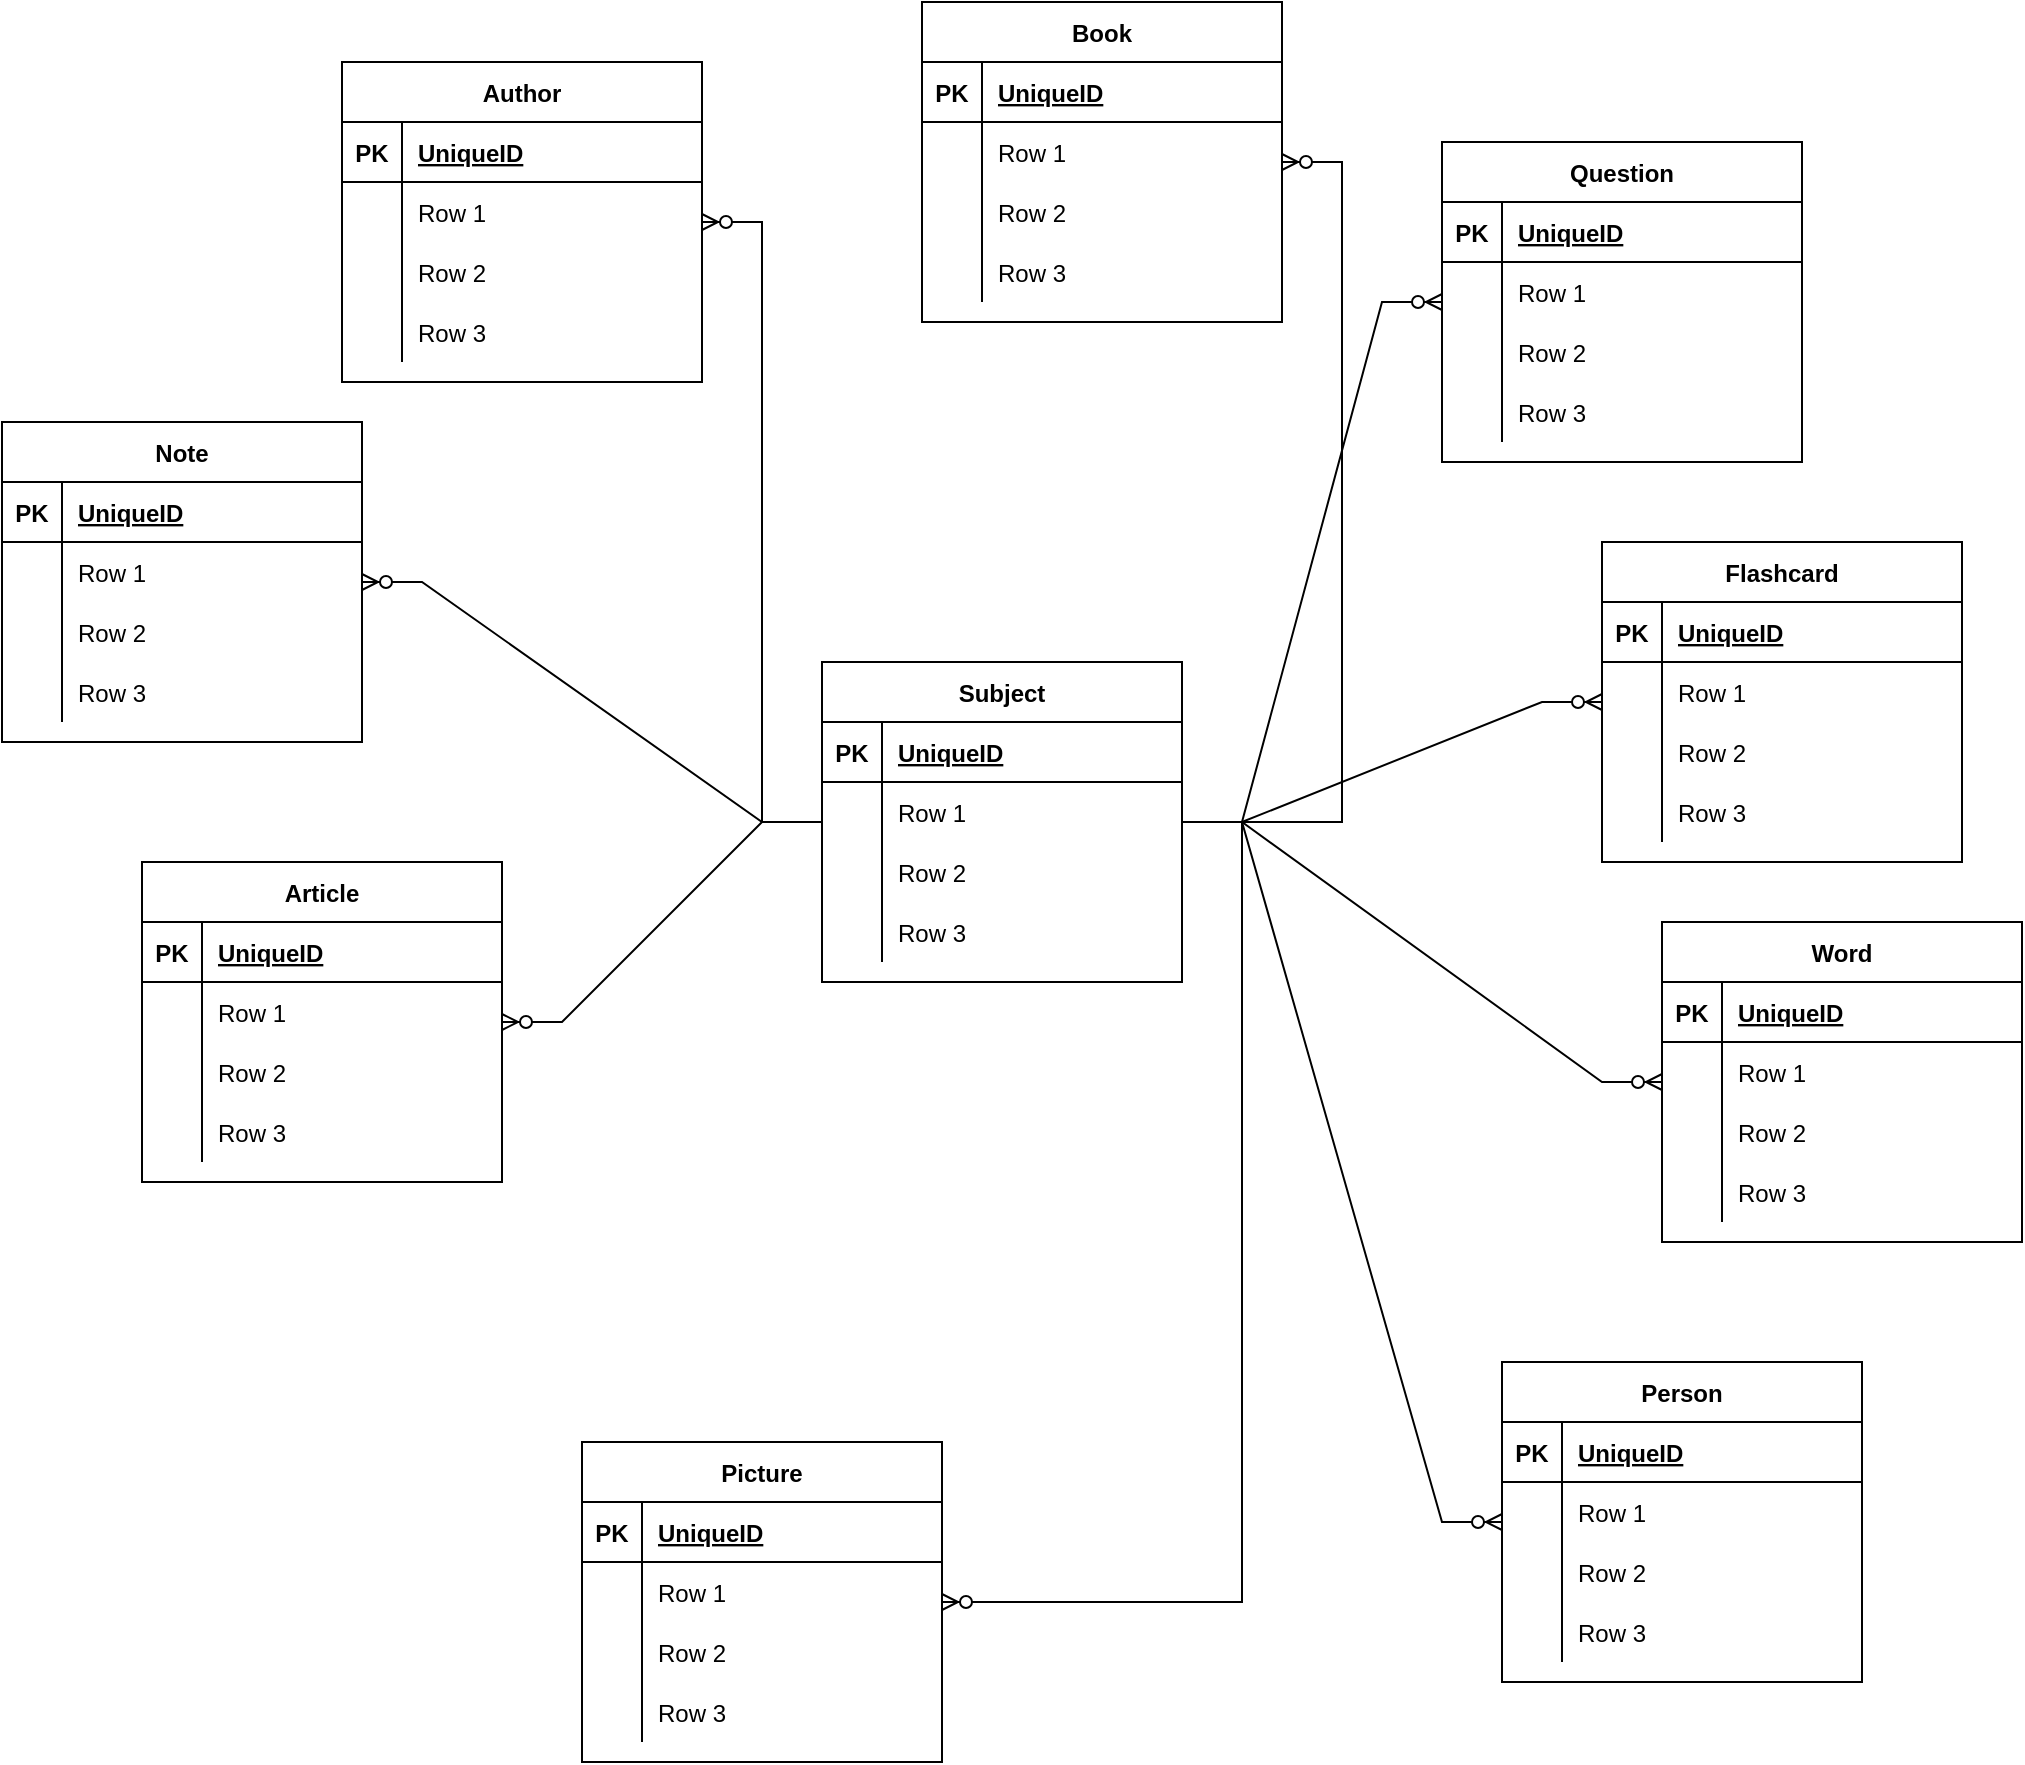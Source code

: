 <mxfile version="17.4.2" type="device"><diagram id="aHOL4laIQznnSU0ZNspX" name="Subject"><mxGraphModel dx="1636" dy="1725" grid="1" gridSize="10" guides="1" tooltips="1" connect="1" arrows="1" fold="1" page="1" pageScale="1" pageWidth="850" pageHeight="1100" math="0" shadow="0"><root><mxCell id="0"/><mxCell id="1" parent="0"/><mxCell id="qBzQJW0ozFZXixbHm45f-1" value="Subject" style="shape=table;startSize=30;container=1;collapsible=1;childLayout=tableLayout;fixedRows=1;rowLines=0;fontStyle=1;align=center;resizeLast=1;" vertex="1" parent="1"><mxGeometry x="160" y="290" width="180" height="160" as="geometry"/></mxCell><mxCell id="qBzQJW0ozFZXixbHm45f-2" value="" style="shape=tableRow;horizontal=0;startSize=0;swimlaneHead=0;swimlaneBody=0;fillColor=none;collapsible=0;dropTarget=0;points=[[0,0.5],[1,0.5]];portConstraint=eastwest;top=0;left=0;right=0;bottom=1;" vertex="1" parent="qBzQJW0ozFZXixbHm45f-1"><mxGeometry y="30" width="180" height="30" as="geometry"/></mxCell><mxCell id="qBzQJW0ozFZXixbHm45f-3" value="PK" style="shape=partialRectangle;connectable=0;fillColor=none;top=0;left=0;bottom=0;right=0;fontStyle=1;overflow=hidden;" vertex="1" parent="qBzQJW0ozFZXixbHm45f-2"><mxGeometry width="30" height="30" as="geometry"><mxRectangle width="30" height="30" as="alternateBounds"/></mxGeometry></mxCell><mxCell id="qBzQJW0ozFZXixbHm45f-4" value="UniqueID" style="shape=partialRectangle;connectable=0;fillColor=none;top=0;left=0;bottom=0;right=0;align=left;spacingLeft=6;fontStyle=5;overflow=hidden;" vertex="1" parent="qBzQJW0ozFZXixbHm45f-2"><mxGeometry x="30" width="150" height="30" as="geometry"><mxRectangle width="150" height="30" as="alternateBounds"/></mxGeometry></mxCell><mxCell id="qBzQJW0ozFZXixbHm45f-5" value="" style="shape=tableRow;horizontal=0;startSize=0;swimlaneHead=0;swimlaneBody=0;fillColor=none;collapsible=0;dropTarget=0;points=[[0,0.5],[1,0.5]];portConstraint=eastwest;top=0;left=0;right=0;bottom=0;" vertex="1" parent="qBzQJW0ozFZXixbHm45f-1"><mxGeometry y="60" width="180" height="30" as="geometry"/></mxCell><mxCell id="qBzQJW0ozFZXixbHm45f-6" value="" style="shape=partialRectangle;connectable=0;fillColor=none;top=0;left=0;bottom=0;right=0;editable=1;overflow=hidden;" vertex="1" parent="qBzQJW0ozFZXixbHm45f-5"><mxGeometry width="30" height="30" as="geometry"><mxRectangle width="30" height="30" as="alternateBounds"/></mxGeometry></mxCell><mxCell id="qBzQJW0ozFZXixbHm45f-7" value="Row 1" style="shape=partialRectangle;connectable=0;fillColor=none;top=0;left=0;bottom=0;right=0;align=left;spacingLeft=6;overflow=hidden;" vertex="1" parent="qBzQJW0ozFZXixbHm45f-5"><mxGeometry x="30" width="150" height="30" as="geometry"><mxRectangle width="150" height="30" as="alternateBounds"/></mxGeometry></mxCell><mxCell id="qBzQJW0ozFZXixbHm45f-8" value="" style="shape=tableRow;horizontal=0;startSize=0;swimlaneHead=0;swimlaneBody=0;fillColor=none;collapsible=0;dropTarget=0;points=[[0,0.5],[1,0.5]];portConstraint=eastwest;top=0;left=0;right=0;bottom=0;" vertex="1" parent="qBzQJW0ozFZXixbHm45f-1"><mxGeometry y="90" width="180" height="30" as="geometry"/></mxCell><mxCell id="qBzQJW0ozFZXixbHm45f-9" value="" style="shape=partialRectangle;connectable=0;fillColor=none;top=0;left=0;bottom=0;right=0;editable=1;overflow=hidden;" vertex="1" parent="qBzQJW0ozFZXixbHm45f-8"><mxGeometry width="30" height="30" as="geometry"><mxRectangle width="30" height="30" as="alternateBounds"/></mxGeometry></mxCell><mxCell id="qBzQJW0ozFZXixbHm45f-10" value="Row 2" style="shape=partialRectangle;connectable=0;fillColor=none;top=0;left=0;bottom=0;right=0;align=left;spacingLeft=6;overflow=hidden;" vertex="1" parent="qBzQJW0ozFZXixbHm45f-8"><mxGeometry x="30" width="150" height="30" as="geometry"><mxRectangle width="150" height="30" as="alternateBounds"/></mxGeometry></mxCell><mxCell id="qBzQJW0ozFZXixbHm45f-11" value="" style="shape=tableRow;horizontal=0;startSize=0;swimlaneHead=0;swimlaneBody=0;fillColor=none;collapsible=0;dropTarget=0;points=[[0,0.5],[1,0.5]];portConstraint=eastwest;top=0;left=0;right=0;bottom=0;" vertex="1" parent="qBzQJW0ozFZXixbHm45f-1"><mxGeometry y="120" width="180" height="30" as="geometry"/></mxCell><mxCell id="qBzQJW0ozFZXixbHm45f-12" value="" style="shape=partialRectangle;connectable=0;fillColor=none;top=0;left=0;bottom=0;right=0;editable=1;overflow=hidden;" vertex="1" parent="qBzQJW0ozFZXixbHm45f-11"><mxGeometry width="30" height="30" as="geometry"><mxRectangle width="30" height="30" as="alternateBounds"/></mxGeometry></mxCell><mxCell id="qBzQJW0ozFZXixbHm45f-13" value="Row 3" style="shape=partialRectangle;connectable=0;fillColor=none;top=0;left=0;bottom=0;right=0;align=left;spacingLeft=6;overflow=hidden;" vertex="1" parent="qBzQJW0ozFZXixbHm45f-11"><mxGeometry x="30" width="150" height="30" as="geometry"><mxRectangle width="150" height="30" as="alternateBounds"/></mxGeometry></mxCell><mxCell id="qBzQJW0ozFZXixbHm45f-14" value="Book" style="shape=table;startSize=30;container=1;collapsible=1;childLayout=tableLayout;fixedRows=1;rowLines=0;fontStyle=1;align=center;resizeLast=1;" vertex="1" parent="1"><mxGeometry x="210" y="-40" width="180" height="160" as="geometry"/></mxCell><mxCell id="qBzQJW0ozFZXixbHm45f-15" value="" style="shape=tableRow;horizontal=0;startSize=0;swimlaneHead=0;swimlaneBody=0;fillColor=none;collapsible=0;dropTarget=0;points=[[0,0.5],[1,0.5]];portConstraint=eastwest;top=0;left=0;right=0;bottom=1;" vertex="1" parent="qBzQJW0ozFZXixbHm45f-14"><mxGeometry y="30" width="180" height="30" as="geometry"/></mxCell><mxCell id="qBzQJW0ozFZXixbHm45f-16" value="PK" style="shape=partialRectangle;connectable=0;fillColor=none;top=0;left=0;bottom=0;right=0;fontStyle=1;overflow=hidden;" vertex="1" parent="qBzQJW0ozFZXixbHm45f-15"><mxGeometry width="30" height="30" as="geometry"><mxRectangle width="30" height="30" as="alternateBounds"/></mxGeometry></mxCell><mxCell id="qBzQJW0ozFZXixbHm45f-17" value="UniqueID" style="shape=partialRectangle;connectable=0;fillColor=none;top=0;left=0;bottom=0;right=0;align=left;spacingLeft=6;fontStyle=5;overflow=hidden;" vertex="1" parent="qBzQJW0ozFZXixbHm45f-15"><mxGeometry x="30" width="150" height="30" as="geometry"><mxRectangle width="150" height="30" as="alternateBounds"/></mxGeometry></mxCell><mxCell id="qBzQJW0ozFZXixbHm45f-18" value="" style="shape=tableRow;horizontal=0;startSize=0;swimlaneHead=0;swimlaneBody=0;fillColor=none;collapsible=0;dropTarget=0;points=[[0,0.5],[1,0.5]];portConstraint=eastwest;top=0;left=0;right=0;bottom=0;" vertex="1" parent="qBzQJW0ozFZXixbHm45f-14"><mxGeometry y="60" width="180" height="30" as="geometry"/></mxCell><mxCell id="qBzQJW0ozFZXixbHm45f-19" value="" style="shape=partialRectangle;connectable=0;fillColor=none;top=0;left=0;bottom=0;right=0;editable=1;overflow=hidden;" vertex="1" parent="qBzQJW0ozFZXixbHm45f-18"><mxGeometry width="30" height="30" as="geometry"><mxRectangle width="30" height="30" as="alternateBounds"/></mxGeometry></mxCell><mxCell id="qBzQJW0ozFZXixbHm45f-20" value="Row 1" style="shape=partialRectangle;connectable=0;fillColor=none;top=0;left=0;bottom=0;right=0;align=left;spacingLeft=6;overflow=hidden;" vertex="1" parent="qBzQJW0ozFZXixbHm45f-18"><mxGeometry x="30" width="150" height="30" as="geometry"><mxRectangle width="150" height="30" as="alternateBounds"/></mxGeometry></mxCell><mxCell id="qBzQJW0ozFZXixbHm45f-21" value="" style="shape=tableRow;horizontal=0;startSize=0;swimlaneHead=0;swimlaneBody=0;fillColor=none;collapsible=0;dropTarget=0;points=[[0,0.5],[1,0.5]];portConstraint=eastwest;top=0;left=0;right=0;bottom=0;" vertex="1" parent="qBzQJW0ozFZXixbHm45f-14"><mxGeometry y="90" width="180" height="30" as="geometry"/></mxCell><mxCell id="qBzQJW0ozFZXixbHm45f-22" value="" style="shape=partialRectangle;connectable=0;fillColor=none;top=0;left=0;bottom=0;right=0;editable=1;overflow=hidden;" vertex="1" parent="qBzQJW0ozFZXixbHm45f-21"><mxGeometry width="30" height="30" as="geometry"><mxRectangle width="30" height="30" as="alternateBounds"/></mxGeometry></mxCell><mxCell id="qBzQJW0ozFZXixbHm45f-23" value="Row 2" style="shape=partialRectangle;connectable=0;fillColor=none;top=0;left=0;bottom=0;right=0;align=left;spacingLeft=6;overflow=hidden;" vertex="1" parent="qBzQJW0ozFZXixbHm45f-21"><mxGeometry x="30" width="150" height="30" as="geometry"><mxRectangle width="150" height="30" as="alternateBounds"/></mxGeometry></mxCell><mxCell id="qBzQJW0ozFZXixbHm45f-24" value="" style="shape=tableRow;horizontal=0;startSize=0;swimlaneHead=0;swimlaneBody=0;fillColor=none;collapsible=0;dropTarget=0;points=[[0,0.5],[1,0.5]];portConstraint=eastwest;top=0;left=0;right=0;bottom=0;" vertex="1" parent="qBzQJW0ozFZXixbHm45f-14"><mxGeometry y="120" width="180" height="30" as="geometry"/></mxCell><mxCell id="qBzQJW0ozFZXixbHm45f-25" value="" style="shape=partialRectangle;connectable=0;fillColor=none;top=0;left=0;bottom=0;right=0;editable=1;overflow=hidden;" vertex="1" parent="qBzQJW0ozFZXixbHm45f-24"><mxGeometry width="30" height="30" as="geometry"><mxRectangle width="30" height="30" as="alternateBounds"/></mxGeometry></mxCell><mxCell id="qBzQJW0ozFZXixbHm45f-26" value="Row 3" style="shape=partialRectangle;connectable=0;fillColor=none;top=0;left=0;bottom=0;right=0;align=left;spacingLeft=6;overflow=hidden;" vertex="1" parent="qBzQJW0ozFZXixbHm45f-24"><mxGeometry x="30" width="150" height="30" as="geometry"><mxRectangle width="150" height="30" as="alternateBounds"/></mxGeometry></mxCell><mxCell id="qBzQJW0ozFZXixbHm45f-27" value="Word" style="shape=table;startSize=30;container=1;collapsible=1;childLayout=tableLayout;fixedRows=1;rowLines=0;fontStyle=1;align=center;resizeLast=1;" vertex="1" parent="1"><mxGeometry x="580" y="420" width="180" height="160" as="geometry"/></mxCell><mxCell id="qBzQJW0ozFZXixbHm45f-28" value="" style="shape=tableRow;horizontal=0;startSize=0;swimlaneHead=0;swimlaneBody=0;fillColor=none;collapsible=0;dropTarget=0;points=[[0,0.5],[1,0.5]];portConstraint=eastwest;top=0;left=0;right=0;bottom=1;" vertex="1" parent="qBzQJW0ozFZXixbHm45f-27"><mxGeometry y="30" width="180" height="30" as="geometry"/></mxCell><mxCell id="qBzQJW0ozFZXixbHm45f-29" value="PK" style="shape=partialRectangle;connectable=0;fillColor=none;top=0;left=0;bottom=0;right=0;fontStyle=1;overflow=hidden;" vertex="1" parent="qBzQJW0ozFZXixbHm45f-28"><mxGeometry width="30" height="30" as="geometry"><mxRectangle width="30" height="30" as="alternateBounds"/></mxGeometry></mxCell><mxCell id="qBzQJW0ozFZXixbHm45f-30" value="UniqueID" style="shape=partialRectangle;connectable=0;fillColor=none;top=0;left=0;bottom=0;right=0;align=left;spacingLeft=6;fontStyle=5;overflow=hidden;" vertex="1" parent="qBzQJW0ozFZXixbHm45f-28"><mxGeometry x="30" width="150" height="30" as="geometry"><mxRectangle width="150" height="30" as="alternateBounds"/></mxGeometry></mxCell><mxCell id="qBzQJW0ozFZXixbHm45f-31" value="" style="shape=tableRow;horizontal=0;startSize=0;swimlaneHead=0;swimlaneBody=0;fillColor=none;collapsible=0;dropTarget=0;points=[[0,0.5],[1,0.5]];portConstraint=eastwest;top=0;left=0;right=0;bottom=0;" vertex="1" parent="qBzQJW0ozFZXixbHm45f-27"><mxGeometry y="60" width="180" height="30" as="geometry"/></mxCell><mxCell id="qBzQJW0ozFZXixbHm45f-32" value="" style="shape=partialRectangle;connectable=0;fillColor=none;top=0;left=0;bottom=0;right=0;editable=1;overflow=hidden;" vertex="1" parent="qBzQJW0ozFZXixbHm45f-31"><mxGeometry width="30" height="30" as="geometry"><mxRectangle width="30" height="30" as="alternateBounds"/></mxGeometry></mxCell><mxCell id="qBzQJW0ozFZXixbHm45f-33" value="Row 1" style="shape=partialRectangle;connectable=0;fillColor=none;top=0;left=0;bottom=0;right=0;align=left;spacingLeft=6;overflow=hidden;" vertex="1" parent="qBzQJW0ozFZXixbHm45f-31"><mxGeometry x="30" width="150" height="30" as="geometry"><mxRectangle width="150" height="30" as="alternateBounds"/></mxGeometry></mxCell><mxCell id="qBzQJW0ozFZXixbHm45f-34" value="" style="shape=tableRow;horizontal=0;startSize=0;swimlaneHead=0;swimlaneBody=0;fillColor=none;collapsible=0;dropTarget=0;points=[[0,0.5],[1,0.5]];portConstraint=eastwest;top=0;left=0;right=0;bottom=0;" vertex="1" parent="qBzQJW0ozFZXixbHm45f-27"><mxGeometry y="90" width="180" height="30" as="geometry"/></mxCell><mxCell id="qBzQJW0ozFZXixbHm45f-35" value="" style="shape=partialRectangle;connectable=0;fillColor=none;top=0;left=0;bottom=0;right=0;editable=1;overflow=hidden;" vertex="1" parent="qBzQJW0ozFZXixbHm45f-34"><mxGeometry width="30" height="30" as="geometry"><mxRectangle width="30" height="30" as="alternateBounds"/></mxGeometry></mxCell><mxCell id="qBzQJW0ozFZXixbHm45f-36" value="Row 2" style="shape=partialRectangle;connectable=0;fillColor=none;top=0;left=0;bottom=0;right=0;align=left;spacingLeft=6;overflow=hidden;" vertex="1" parent="qBzQJW0ozFZXixbHm45f-34"><mxGeometry x="30" width="150" height="30" as="geometry"><mxRectangle width="150" height="30" as="alternateBounds"/></mxGeometry></mxCell><mxCell id="qBzQJW0ozFZXixbHm45f-37" value="" style="shape=tableRow;horizontal=0;startSize=0;swimlaneHead=0;swimlaneBody=0;fillColor=none;collapsible=0;dropTarget=0;points=[[0,0.5],[1,0.5]];portConstraint=eastwest;top=0;left=0;right=0;bottom=0;" vertex="1" parent="qBzQJW0ozFZXixbHm45f-27"><mxGeometry y="120" width="180" height="30" as="geometry"/></mxCell><mxCell id="qBzQJW0ozFZXixbHm45f-38" value="" style="shape=partialRectangle;connectable=0;fillColor=none;top=0;left=0;bottom=0;right=0;editable=1;overflow=hidden;" vertex="1" parent="qBzQJW0ozFZXixbHm45f-37"><mxGeometry width="30" height="30" as="geometry"><mxRectangle width="30" height="30" as="alternateBounds"/></mxGeometry></mxCell><mxCell id="qBzQJW0ozFZXixbHm45f-39" value="Row 3" style="shape=partialRectangle;connectable=0;fillColor=none;top=0;left=0;bottom=0;right=0;align=left;spacingLeft=6;overflow=hidden;" vertex="1" parent="qBzQJW0ozFZXixbHm45f-37"><mxGeometry x="30" width="150" height="30" as="geometry"><mxRectangle width="150" height="30" as="alternateBounds"/></mxGeometry></mxCell><mxCell id="qBzQJW0ozFZXixbHm45f-42" value="" style="edgeStyle=entityRelationEdgeStyle;fontSize=12;html=1;endArrow=ERzeroToMany;endFill=1;rounded=0;" edge="1" parent="1" source="qBzQJW0ozFZXixbHm45f-1" target="qBzQJW0ozFZXixbHm45f-14"><mxGeometry width="100" height="100" relative="1" as="geometry"><mxPoint x="400" y="280" as="sourcePoint"/><mxPoint x="500" y="180" as="targetPoint"/></mxGeometry></mxCell><mxCell id="qBzQJW0ozFZXixbHm45f-45" value="" style="edgeStyle=entityRelationEdgeStyle;fontSize=12;html=1;endArrow=ERzeroToMany;endFill=1;rounded=0;" edge="1" parent="1" source="qBzQJW0ozFZXixbHm45f-1" target="qBzQJW0ozFZXixbHm45f-27"><mxGeometry width="100" height="100" relative="1" as="geometry"><mxPoint x="370" y="620" as="sourcePoint"/><mxPoint x="470" y="520" as="targetPoint"/></mxGeometry></mxCell><mxCell id="qBzQJW0ozFZXixbHm45f-46" value="Article" style="shape=table;startSize=30;container=1;collapsible=1;childLayout=tableLayout;fixedRows=1;rowLines=0;fontStyle=1;align=center;resizeLast=1;" vertex="1" parent="1"><mxGeometry x="-180" y="390" width="180" height="160" as="geometry"/></mxCell><mxCell id="qBzQJW0ozFZXixbHm45f-47" value="" style="shape=tableRow;horizontal=0;startSize=0;swimlaneHead=0;swimlaneBody=0;fillColor=none;collapsible=0;dropTarget=0;points=[[0,0.5],[1,0.5]];portConstraint=eastwest;top=0;left=0;right=0;bottom=1;" vertex="1" parent="qBzQJW0ozFZXixbHm45f-46"><mxGeometry y="30" width="180" height="30" as="geometry"/></mxCell><mxCell id="qBzQJW0ozFZXixbHm45f-48" value="PK" style="shape=partialRectangle;connectable=0;fillColor=none;top=0;left=0;bottom=0;right=0;fontStyle=1;overflow=hidden;" vertex="1" parent="qBzQJW0ozFZXixbHm45f-47"><mxGeometry width="30" height="30" as="geometry"><mxRectangle width="30" height="30" as="alternateBounds"/></mxGeometry></mxCell><mxCell id="qBzQJW0ozFZXixbHm45f-49" value="UniqueID" style="shape=partialRectangle;connectable=0;fillColor=none;top=0;left=0;bottom=0;right=0;align=left;spacingLeft=6;fontStyle=5;overflow=hidden;" vertex="1" parent="qBzQJW0ozFZXixbHm45f-47"><mxGeometry x="30" width="150" height="30" as="geometry"><mxRectangle width="150" height="30" as="alternateBounds"/></mxGeometry></mxCell><mxCell id="qBzQJW0ozFZXixbHm45f-50" value="" style="shape=tableRow;horizontal=0;startSize=0;swimlaneHead=0;swimlaneBody=0;fillColor=none;collapsible=0;dropTarget=0;points=[[0,0.5],[1,0.5]];portConstraint=eastwest;top=0;left=0;right=0;bottom=0;" vertex="1" parent="qBzQJW0ozFZXixbHm45f-46"><mxGeometry y="60" width="180" height="30" as="geometry"/></mxCell><mxCell id="qBzQJW0ozFZXixbHm45f-51" value="" style="shape=partialRectangle;connectable=0;fillColor=none;top=0;left=0;bottom=0;right=0;editable=1;overflow=hidden;" vertex="1" parent="qBzQJW0ozFZXixbHm45f-50"><mxGeometry width="30" height="30" as="geometry"><mxRectangle width="30" height="30" as="alternateBounds"/></mxGeometry></mxCell><mxCell id="qBzQJW0ozFZXixbHm45f-52" value="Row 1" style="shape=partialRectangle;connectable=0;fillColor=none;top=0;left=0;bottom=0;right=0;align=left;spacingLeft=6;overflow=hidden;" vertex="1" parent="qBzQJW0ozFZXixbHm45f-50"><mxGeometry x="30" width="150" height="30" as="geometry"><mxRectangle width="150" height="30" as="alternateBounds"/></mxGeometry></mxCell><mxCell id="qBzQJW0ozFZXixbHm45f-53" value="" style="shape=tableRow;horizontal=0;startSize=0;swimlaneHead=0;swimlaneBody=0;fillColor=none;collapsible=0;dropTarget=0;points=[[0,0.5],[1,0.5]];portConstraint=eastwest;top=0;left=0;right=0;bottom=0;" vertex="1" parent="qBzQJW0ozFZXixbHm45f-46"><mxGeometry y="90" width="180" height="30" as="geometry"/></mxCell><mxCell id="qBzQJW0ozFZXixbHm45f-54" value="" style="shape=partialRectangle;connectable=0;fillColor=none;top=0;left=0;bottom=0;right=0;editable=1;overflow=hidden;" vertex="1" parent="qBzQJW0ozFZXixbHm45f-53"><mxGeometry width="30" height="30" as="geometry"><mxRectangle width="30" height="30" as="alternateBounds"/></mxGeometry></mxCell><mxCell id="qBzQJW0ozFZXixbHm45f-55" value="Row 2" style="shape=partialRectangle;connectable=0;fillColor=none;top=0;left=0;bottom=0;right=0;align=left;spacingLeft=6;overflow=hidden;" vertex="1" parent="qBzQJW0ozFZXixbHm45f-53"><mxGeometry x="30" width="150" height="30" as="geometry"><mxRectangle width="150" height="30" as="alternateBounds"/></mxGeometry></mxCell><mxCell id="qBzQJW0ozFZXixbHm45f-56" value="" style="shape=tableRow;horizontal=0;startSize=0;swimlaneHead=0;swimlaneBody=0;fillColor=none;collapsible=0;dropTarget=0;points=[[0,0.5],[1,0.5]];portConstraint=eastwest;top=0;left=0;right=0;bottom=0;" vertex="1" parent="qBzQJW0ozFZXixbHm45f-46"><mxGeometry y="120" width="180" height="30" as="geometry"/></mxCell><mxCell id="qBzQJW0ozFZXixbHm45f-57" value="" style="shape=partialRectangle;connectable=0;fillColor=none;top=0;left=0;bottom=0;right=0;editable=1;overflow=hidden;" vertex="1" parent="qBzQJW0ozFZXixbHm45f-56"><mxGeometry width="30" height="30" as="geometry"><mxRectangle width="30" height="30" as="alternateBounds"/></mxGeometry></mxCell><mxCell id="qBzQJW0ozFZXixbHm45f-58" value="Row 3" style="shape=partialRectangle;connectable=0;fillColor=none;top=0;left=0;bottom=0;right=0;align=left;spacingLeft=6;overflow=hidden;" vertex="1" parent="qBzQJW0ozFZXixbHm45f-56"><mxGeometry x="30" width="150" height="30" as="geometry"><mxRectangle width="150" height="30" as="alternateBounds"/></mxGeometry></mxCell><mxCell id="qBzQJW0ozFZXixbHm45f-60" value="Picture" style="shape=table;startSize=30;container=1;collapsible=1;childLayout=tableLayout;fixedRows=1;rowLines=0;fontStyle=1;align=center;resizeLast=1;" vertex="1" parent="1"><mxGeometry x="40" y="680" width="180" height="160" as="geometry"/></mxCell><mxCell id="qBzQJW0ozFZXixbHm45f-61" value="" style="shape=tableRow;horizontal=0;startSize=0;swimlaneHead=0;swimlaneBody=0;fillColor=none;collapsible=0;dropTarget=0;points=[[0,0.5],[1,0.5]];portConstraint=eastwest;top=0;left=0;right=0;bottom=1;" vertex="1" parent="qBzQJW0ozFZXixbHm45f-60"><mxGeometry y="30" width="180" height="30" as="geometry"/></mxCell><mxCell id="qBzQJW0ozFZXixbHm45f-62" value="PK" style="shape=partialRectangle;connectable=0;fillColor=none;top=0;left=0;bottom=0;right=0;fontStyle=1;overflow=hidden;" vertex="1" parent="qBzQJW0ozFZXixbHm45f-61"><mxGeometry width="30" height="30" as="geometry"><mxRectangle width="30" height="30" as="alternateBounds"/></mxGeometry></mxCell><mxCell id="qBzQJW0ozFZXixbHm45f-63" value="UniqueID" style="shape=partialRectangle;connectable=0;fillColor=none;top=0;left=0;bottom=0;right=0;align=left;spacingLeft=6;fontStyle=5;overflow=hidden;" vertex="1" parent="qBzQJW0ozFZXixbHm45f-61"><mxGeometry x="30" width="150" height="30" as="geometry"><mxRectangle width="150" height="30" as="alternateBounds"/></mxGeometry></mxCell><mxCell id="qBzQJW0ozFZXixbHm45f-64" value="" style="shape=tableRow;horizontal=0;startSize=0;swimlaneHead=0;swimlaneBody=0;fillColor=none;collapsible=0;dropTarget=0;points=[[0,0.5],[1,0.5]];portConstraint=eastwest;top=0;left=0;right=0;bottom=0;" vertex="1" parent="qBzQJW0ozFZXixbHm45f-60"><mxGeometry y="60" width="180" height="30" as="geometry"/></mxCell><mxCell id="qBzQJW0ozFZXixbHm45f-65" value="" style="shape=partialRectangle;connectable=0;fillColor=none;top=0;left=0;bottom=0;right=0;editable=1;overflow=hidden;" vertex="1" parent="qBzQJW0ozFZXixbHm45f-64"><mxGeometry width="30" height="30" as="geometry"><mxRectangle width="30" height="30" as="alternateBounds"/></mxGeometry></mxCell><mxCell id="qBzQJW0ozFZXixbHm45f-66" value="Row 1" style="shape=partialRectangle;connectable=0;fillColor=none;top=0;left=0;bottom=0;right=0;align=left;spacingLeft=6;overflow=hidden;" vertex="1" parent="qBzQJW0ozFZXixbHm45f-64"><mxGeometry x="30" width="150" height="30" as="geometry"><mxRectangle width="150" height="30" as="alternateBounds"/></mxGeometry></mxCell><mxCell id="qBzQJW0ozFZXixbHm45f-67" value="" style="shape=tableRow;horizontal=0;startSize=0;swimlaneHead=0;swimlaneBody=0;fillColor=none;collapsible=0;dropTarget=0;points=[[0,0.5],[1,0.5]];portConstraint=eastwest;top=0;left=0;right=0;bottom=0;" vertex="1" parent="qBzQJW0ozFZXixbHm45f-60"><mxGeometry y="90" width="180" height="30" as="geometry"/></mxCell><mxCell id="qBzQJW0ozFZXixbHm45f-68" value="" style="shape=partialRectangle;connectable=0;fillColor=none;top=0;left=0;bottom=0;right=0;editable=1;overflow=hidden;" vertex="1" parent="qBzQJW0ozFZXixbHm45f-67"><mxGeometry width="30" height="30" as="geometry"><mxRectangle width="30" height="30" as="alternateBounds"/></mxGeometry></mxCell><mxCell id="qBzQJW0ozFZXixbHm45f-69" value="Row 2" style="shape=partialRectangle;connectable=0;fillColor=none;top=0;left=0;bottom=0;right=0;align=left;spacingLeft=6;overflow=hidden;" vertex="1" parent="qBzQJW0ozFZXixbHm45f-67"><mxGeometry x="30" width="150" height="30" as="geometry"><mxRectangle width="150" height="30" as="alternateBounds"/></mxGeometry></mxCell><mxCell id="qBzQJW0ozFZXixbHm45f-70" value="" style="shape=tableRow;horizontal=0;startSize=0;swimlaneHead=0;swimlaneBody=0;fillColor=none;collapsible=0;dropTarget=0;points=[[0,0.5],[1,0.5]];portConstraint=eastwest;top=0;left=0;right=0;bottom=0;" vertex="1" parent="qBzQJW0ozFZXixbHm45f-60"><mxGeometry y="120" width="180" height="30" as="geometry"/></mxCell><mxCell id="qBzQJW0ozFZXixbHm45f-71" value="" style="shape=partialRectangle;connectable=0;fillColor=none;top=0;left=0;bottom=0;right=0;editable=1;overflow=hidden;" vertex="1" parent="qBzQJW0ozFZXixbHm45f-70"><mxGeometry width="30" height="30" as="geometry"><mxRectangle width="30" height="30" as="alternateBounds"/></mxGeometry></mxCell><mxCell id="qBzQJW0ozFZXixbHm45f-72" value="Row 3" style="shape=partialRectangle;connectable=0;fillColor=none;top=0;left=0;bottom=0;right=0;align=left;spacingLeft=6;overflow=hidden;" vertex="1" parent="qBzQJW0ozFZXixbHm45f-70"><mxGeometry x="30" width="150" height="30" as="geometry"><mxRectangle width="150" height="30" as="alternateBounds"/></mxGeometry></mxCell><mxCell id="qBzQJW0ozFZXixbHm45f-73" value="" style="edgeStyle=entityRelationEdgeStyle;fontSize=12;html=1;endArrow=ERzeroToMany;endFill=1;rounded=0;" edge="1" parent="1" source="qBzQJW0ozFZXixbHm45f-1" target="qBzQJW0ozFZXixbHm45f-46"><mxGeometry width="100" height="100" relative="1" as="geometry"><mxPoint x="10" y="520" as="sourcePoint"/><mxPoint x="250" y="650" as="targetPoint"/></mxGeometry></mxCell><mxCell id="qBzQJW0ozFZXixbHm45f-74" value="" style="edgeStyle=entityRelationEdgeStyle;fontSize=12;html=1;endArrow=ERzeroToMany;endFill=1;rounded=0;" edge="1" parent="1" source="qBzQJW0ozFZXixbHm45f-1" target="qBzQJW0ozFZXixbHm45f-60"><mxGeometry width="100" height="100" relative="1" as="geometry"><mxPoint x="310" y="470" as="sourcePoint"/><mxPoint x="150" y="570" as="targetPoint"/></mxGeometry></mxCell><mxCell id="qBzQJW0ozFZXixbHm45f-75" value="Person" style="shape=table;startSize=30;container=1;collapsible=1;childLayout=tableLayout;fixedRows=1;rowLines=0;fontStyle=1;align=center;resizeLast=1;" vertex="1" parent="1"><mxGeometry x="500" y="640" width="180" height="160" as="geometry"/></mxCell><mxCell id="qBzQJW0ozFZXixbHm45f-76" value="" style="shape=tableRow;horizontal=0;startSize=0;swimlaneHead=0;swimlaneBody=0;fillColor=none;collapsible=0;dropTarget=0;points=[[0,0.5],[1,0.5]];portConstraint=eastwest;top=0;left=0;right=0;bottom=1;" vertex="1" parent="qBzQJW0ozFZXixbHm45f-75"><mxGeometry y="30" width="180" height="30" as="geometry"/></mxCell><mxCell id="qBzQJW0ozFZXixbHm45f-77" value="PK" style="shape=partialRectangle;connectable=0;fillColor=none;top=0;left=0;bottom=0;right=0;fontStyle=1;overflow=hidden;" vertex="1" parent="qBzQJW0ozFZXixbHm45f-76"><mxGeometry width="30" height="30" as="geometry"><mxRectangle width="30" height="30" as="alternateBounds"/></mxGeometry></mxCell><mxCell id="qBzQJW0ozFZXixbHm45f-78" value="UniqueID" style="shape=partialRectangle;connectable=0;fillColor=none;top=0;left=0;bottom=0;right=0;align=left;spacingLeft=6;fontStyle=5;overflow=hidden;" vertex="1" parent="qBzQJW0ozFZXixbHm45f-76"><mxGeometry x="30" width="150" height="30" as="geometry"><mxRectangle width="150" height="30" as="alternateBounds"/></mxGeometry></mxCell><mxCell id="qBzQJW0ozFZXixbHm45f-79" value="" style="shape=tableRow;horizontal=0;startSize=0;swimlaneHead=0;swimlaneBody=0;fillColor=none;collapsible=0;dropTarget=0;points=[[0,0.5],[1,0.5]];portConstraint=eastwest;top=0;left=0;right=0;bottom=0;" vertex="1" parent="qBzQJW0ozFZXixbHm45f-75"><mxGeometry y="60" width="180" height="30" as="geometry"/></mxCell><mxCell id="qBzQJW0ozFZXixbHm45f-80" value="" style="shape=partialRectangle;connectable=0;fillColor=none;top=0;left=0;bottom=0;right=0;editable=1;overflow=hidden;" vertex="1" parent="qBzQJW0ozFZXixbHm45f-79"><mxGeometry width="30" height="30" as="geometry"><mxRectangle width="30" height="30" as="alternateBounds"/></mxGeometry></mxCell><mxCell id="qBzQJW0ozFZXixbHm45f-81" value="Row 1" style="shape=partialRectangle;connectable=0;fillColor=none;top=0;left=0;bottom=0;right=0;align=left;spacingLeft=6;overflow=hidden;" vertex="1" parent="qBzQJW0ozFZXixbHm45f-79"><mxGeometry x="30" width="150" height="30" as="geometry"><mxRectangle width="150" height="30" as="alternateBounds"/></mxGeometry></mxCell><mxCell id="qBzQJW0ozFZXixbHm45f-82" value="" style="shape=tableRow;horizontal=0;startSize=0;swimlaneHead=0;swimlaneBody=0;fillColor=none;collapsible=0;dropTarget=0;points=[[0,0.5],[1,0.5]];portConstraint=eastwest;top=0;left=0;right=0;bottom=0;" vertex="1" parent="qBzQJW0ozFZXixbHm45f-75"><mxGeometry y="90" width="180" height="30" as="geometry"/></mxCell><mxCell id="qBzQJW0ozFZXixbHm45f-83" value="" style="shape=partialRectangle;connectable=0;fillColor=none;top=0;left=0;bottom=0;right=0;editable=1;overflow=hidden;" vertex="1" parent="qBzQJW0ozFZXixbHm45f-82"><mxGeometry width="30" height="30" as="geometry"><mxRectangle width="30" height="30" as="alternateBounds"/></mxGeometry></mxCell><mxCell id="qBzQJW0ozFZXixbHm45f-84" value="Row 2" style="shape=partialRectangle;connectable=0;fillColor=none;top=0;left=0;bottom=0;right=0;align=left;spacingLeft=6;overflow=hidden;" vertex="1" parent="qBzQJW0ozFZXixbHm45f-82"><mxGeometry x="30" width="150" height="30" as="geometry"><mxRectangle width="150" height="30" as="alternateBounds"/></mxGeometry></mxCell><mxCell id="qBzQJW0ozFZXixbHm45f-85" value="" style="shape=tableRow;horizontal=0;startSize=0;swimlaneHead=0;swimlaneBody=0;fillColor=none;collapsible=0;dropTarget=0;points=[[0,0.5],[1,0.5]];portConstraint=eastwest;top=0;left=0;right=0;bottom=0;" vertex="1" parent="qBzQJW0ozFZXixbHm45f-75"><mxGeometry y="120" width="180" height="30" as="geometry"/></mxCell><mxCell id="qBzQJW0ozFZXixbHm45f-86" value="" style="shape=partialRectangle;connectable=0;fillColor=none;top=0;left=0;bottom=0;right=0;editable=1;overflow=hidden;" vertex="1" parent="qBzQJW0ozFZXixbHm45f-85"><mxGeometry width="30" height="30" as="geometry"><mxRectangle width="30" height="30" as="alternateBounds"/></mxGeometry></mxCell><mxCell id="qBzQJW0ozFZXixbHm45f-87" value="Row 3" style="shape=partialRectangle;connectable=0;fillColor=none;top=0;left=0;bottom=0;right=0;align=left;spacingLeft=6;overflow=hidden;" vertex="1" parent="qBzQJW0ozFZXixbHm45f-85"><mxGeometry x="30" width="150" height="30" as="geometry"><mxRectangle width="150" height="30" as="alternateBounds"/></mxGeometry></mxCell><mxCell id="qBzQJW0ozFZXixbHm45f-88" value="" style="edgeStyle=entityRelationEdgeStyle;fontSize=12;html=1;endArrow=ERzeroToMany;endFill=1;rounded=0;" edge="1" parent="1" source="qBzQJW0ozFZXixbHm45f-1" target="qBzQJW0ozFZXixbHm45f-75"><mxGeometry width="100" height="100" relative="1" as="geometry"><mxPoint x="350" y="380" as="sourcePoint"/><mxPoint x="230" y="770" as="targetPoint"/></mxGeometry></mxCell><mxCell id="qBzQJW0ozFZXixbHm45f-89" value="Note" style="shape=table;startSize=30;container=1;collapsible=1;childLayout=tableLayout;fixedRows=1;rowLines=0;fontStyle=1;align=center;resizeLast=1;" vertex="1" parent="1"><mxGeometry x="-250" y="170" width="180" height="160" as="geometry"/></mxCell><mxCell id="qBzQJW0ozFZXixbHm45f-90" value="" style="shape=tableRow;horizontal=0;startSize=0;swimlaneHead=0;swimlaneBody=0;fillColor=none;collapsible=0;dropTarget=0;points=[[0,0.5],[1,0.5]];portConstraint=eastwest;top=0;left=0;right=0;bottom=1;" vertex="1" parent="qBzQJW0ozFZXixbHm45f-89"><mxGeometry y="30" width="180" height="30" as="geometry"/></mxCell><mxCell id="qBzQJW0ozFZXixbHm45f-91" value="PK" style="shape=partialRectangle;connectable=0;fillColor=none;top=0;left=0;bottom=0;right=0;fontStyle=1;overflow=hidden;" vertex="1" parent="qBzQJW0ozFZXixbHm45f-90"><mxGeometry width="30" height="30" as="geometry"><mxRectangle width="30" height="30" as="alternateBounds"/></mxGeometry></mxCell><mxCell id="qBzQJW0ozFZXixbHm45f-92" value="UniqueID" style="shape=partialRectangle;connectable=0;fillColor=none;top=0;left=0;bottom=0;right=0;align=left;spacingLeft=6;fontStyle=5;overflow=hidden;" vertex="1" parent="qBzQJW0ozFZXixbHm45f-90"><mxGeometry x="30" width="150" height="30" as="geometry"><mxRectangle width="150" height="30" as="alternateBounds"/></mxGeometry></mxCell><mxCell id="qBzQJW0ozFZXixbHm45f-93" value="" style="shape=tableRow;horizontal=0;startSize=0;swimlaneHead=0;swimlaneBody=0;fillColor=none;collapsible=0;dropTarget=0;points=[[0,0.5],[1,0.5]];portConstraint=eastwest;top=0;left=0;right=0;bottom=0;" vertex="1" parent="qBzQJW0ozFZXixbHm45f-89"><mxGeometry y="60" width="180" height="30" as="geometry"/></mxCell><mxCell id="qBzQJW0ozFZXixbHm45f-94" value="" style="shape=partialRectangle;connectable=0;fillColor=none;top=0;left=0;bottom=0;right=0;editable=1;overflow=hidden;" vertex="1" parent="qBzQJW0ozFZXixbHm45f-93"><mxGeometry width="30" height="30" as="geometry"><mxRectangle width="30" height="30" as="alternateBounds"/></mxGeometry></mxCell><mxCell id="qBzQJW0ozFZXixbHm45f-95" value="Row 1" style="shape=partialRectangle;connectable=0;fillColor=none;top=0;left=0;bottom=0;right=0;align=left;spacingLeft=6;overflow=hidden;" vertex="1" parent="qBzQJW0ozFZXixbHm45f-93"><mxGeometry x="30" width="150" height="30" as="geometry"><mxRectangle width="150" height="30" as="alternateBounds"/></mxGeometry></mxCell><mxCell id="qBzQJW0ozFZXixbHm45f-96" value="" style="shape=tableRow;horizontal=0;startSize=0;swimlaneHead=0;swimlaneBody=0;fillColor=none;collapsible=0;dropTarget=0;points=[[0,0.5],[1,0.5]];portConstraint=eastwest;top=0;left=0;right=0;bottom=0;" vertex="1" parent="qBzQJW0ozFZXixbHm45f-89"><mxGeometry y="90" width="180" height="30" as="geometry"/></mxCell><mxCell id="qBzQJW0ozFZXixbHm45f-97" value="" style="shape=partialRectangle;connectable=0;fillColor=none;top=0;left=0;bottom=0;right=0;editable=1;overflow=hidden;" vertex="1" parent="qBzQJW0ozFZXixbHm45f-96"><mxGeometry width="30" height="30" as="geometry"><mxRectangle width="30" height="30" as="alternateBounds"/></mxGeometry></mxCell><mxCell id="qBzQJW0ozFZXixbHm45f-98" value="Row 2" style="shape=partialRectangle;connectable=0;fillColor=none;top=0;left=0;bottom=0;right=0;align=left;spacingLeft=6;overflow=hidden;" vertex="1" parent="qBzQJW0ozFZXixbHm45f-96"><mxGeometry x="30" width="150" height="30" as="geometry"><mxRectangle width="150" height="30" as="alternateBounds"/></mxGeometry></mxCell><mxCell id="qBzQJW0ozFZXixbHm45f-99" value="" style="shape=tableRow;horizontal=0;startSize=0;swimlaneHead=0;swimlaneBody=0;fillColor=none;collapsible=0;dropTarget=0;points=[[0,0.5],[1,0.5]];portConstraint=eastwest;top=0;left=0;right=0;bottom=0;" vertex="1" parent="qBzQJW0ozFZXixbHm45f-89"><mxGeometry y="120" width="180" height="30" as="geometry"/></mxCell><mxCell id="qBzQJW0ozFZXixbHm45f-100" value="" style="shape=partialRectangle;connectable=0;fillColor=none;top=0;left=0;bottom=0;right=0;editable=1;overflow=hidden;" vertex="1" parent="qBzQJW0ozFZXixbHm45f-99"><mxGeometry width="30" height="30" as="geometry"><mxRectangle width="30" height="30" as="alternateBounds"/></mxGeometry></mxCell><mxCell id="qBzQJW0ozFZXixbHm45f-101" value="Row 3" style="shape=partialRectangle;connectable=0;fillColor=none;top=0;left=0;bottom=0;right=0;align=left;spacingLeft=6;overflow=hidden;" vertex="1" parent="qBzQJW0ozFZXixbHm45f-99"><mxGeometry x="30" width="150" height="30" as="geometry"><mxRectangle width="150" height="30" as="alternateBounds"/></mxGeometry></mxCell><mxCell id="qBzQJW0ozFZXixbHm45f-102" value="" style="edgeStyle=entityRelationEdgeStyle;fontSize=12;html=1;endArrow=ERzeroToMany;endFill=1;rounded=0;" edge="1" parent="1" source="qBzQJW0ozFZXixbHm45f-1" target="qBzQJW0ozFZXixbHm45f-89"><mxGeometry width="100" height="100" relative="1" as="geometry"><mxPoint x="150" y="180" as="sourcePoint"/><mxPoint x="-10" y="280" as="targetPoint"/></mxGeometry></mxCell><mxCell id="qBzQJW0ozFZXixbHm45f-103" value="Question" style="shape=table;startSize=30;container=1;collapsible=1;childLayout=tableLayout;fixedRows=1;rowLines=0;fontStyle=1;align=center;resizeLast=1;" vertex="1" parent="1"><mxGeometry x="470" y="30" width="180" height="160" as="geometry"/></mxCell><mxCell id="qBzQJW0ozFZXixbHm45f-104" value="" style="shape=tableRow;horizontal=0;startSize=0;swimlaneHead=0;swimlaneBody=0;fillColor=none;collapsible=0;dropTarget=0;points=[[0,0.5],[1,0.5]];portConstraint=eastwest;top=0;left=0;right=0;bottom=1;" vertex="1" parent="qBzQJW0ozFZXixbHm45f-103"><mxGeometry y="30" width="180" height="30" as="geometry"/></mxCell><mxCell id="qBzQJW0ozFZXixbHm45f-105" value="PK" style="shape=partialRectangle;connectable=0;fillColor=none;top=0;left=0;bottom=0;right=0;fontStyle=1;overflow=hidden;" vertex="1" parent="qBzQJW0ozFZXixbHm45f-104"><mxGeometry width="30" height="30" as="geometry"><mxRectangle width="30" height="30" as="alternateBounds"/></mxGeometry></mxCell><mxCell id="qBzQJW0ozFZXixbHm45f-106" value="UniqueID" style="shape=partialRectangle;connectable=0;fillColor=none;top=0;left=0;bottom=0;right=0;align=left;spacingLeft=6;fontStyle=5;overflow=hidden;" vertex="1" parent="qBzQJW0ozFZXixbHm45f-104"><mxGeometry x="30" width="150" height="30" as="geometry"><mxRectangle width="150" height="30" as="alternateBounds"/></mxGeometry></mxCell><mxCell id="qBzQJW0ozFZXixbHm45f-107" value="" style="shape=tableRow;horizontal=0;startSize=0;swimlaneHead=0;swimlaneBody=0;fillColor=none;collapsible=0;dropTarget=0;points=[[0,0.5],[1,0.5]];portConstraint=eastwest;top=0;left=0;right=0;bottom=0;" vertex="1" parent="qBzQJW0ozFZXixbHm45f-103"><mxGeometry y="60" width="180" height="30" as="geometry"/></mxCell><mxCell id="qBzQJW0ozFZXixbHm45f-108" value="" style="shape=partialRectangle;connectable=0;fillColor=none;top=0;left=0;bottom=0;right=0;editable=1;overflow=hidden;" vertex="1" parent="qBzQJW0ozFZXixbHm45f-107"><mxGeometry width="30" height="30" as="geometry"><mxRectangle width="30" height="30" as="alternateBounds"/></mxGeometry></mxCell><mxCell id="qBzQJW0ozFZXixbHm45f-109" value="Row 1" style="shape=partialRectangle;connectable=0;fillColor=none;top=0;left=0;bottom=0;right=0;align=left;spacingLeft=6;overflow=hidden;" vertex="1" parent="qBzQJW0ozFZXixbHm45f-107"><mxGeometry x="30" width="150" height="30" as="geometry"><mxRectangle width="150" height="30" as="alternateBounds"/></mxGeometry></mxCell><mxCell id="qBzQJW0ozFZXixbHm45f-110" value="" style="shape=tableRow;horizontal=0;startSize=0;swimlaneHead=0;swimlaneBody=0;fillColor=none;collapsible=0;dropTarget=0;points=[[0,0.5],[1,0.5]];portConstraint=eastwest;top=0;left=0;right=0;bottom=0;" vertex="1" parent="qBzQJW0ozFZXixbHm45f-103"><mxGeometry y="90" width="180" height="30" as="geometry"/></mxCell><mxCell id="qBzQJW0ozFZXixbHm45f-111" value="" style="shape=partialRectangle;connectable=0;fillColor=none;top=0;left=0;bottom=0;right=0;editable=1;overflow=hidden;" vertex="1" parent="qBzQJW0ozFZXixbHm45f-110"><mxGeometry width="30" height="30" as="geometry"><mxRectangle width="30" height="30" as="alternateBounds"/></mxGeometry></mxCell><mxCell id="qBzQJW0ozFZXixbHm45f-112" value="Row 2" style="shape=partialRectangle;connectable=0;fillColor=none;top=0;left=0;bottom=0;right=0;align=left;spacingLeft=6;overflow=hidden;" vertex="1" parent="qBzQJW0ozFZXixbHm45f-110"><mxGeometry x="30" width="150" height="30" as="geometry"><mxRectangle width="150" height="30" as="alternateBounds"/></mxGeometry></mxCell><mxCell id="qBzQJW0ozFZXixbHm45f-113" value="" style="shape=tableRow;horizontal=0;startSize=0;swimlaneHead=0;swimlaneBody=0;fillColor=none;collapsible=0;dropTarget=0;points=[[0,0.5],[1,0.5]];portConstraint=eastwest;top=0;left=0;right=0;bottom=0;" vertex="1" parent="qBzQJW0ozFZXixbHm45f-103"><mxGeometry y="120" width="180" height="30" as="geometry"/></mxCell><mxCell id="qBzQJW0ozFZXixbHm45f-114" value="" style="shape=partialRectangle;connectable=0;fillColor=none;top=0;left=0;bottom=0;right=0;editable=1;overflow=hidden;" vertex="1" parent="qBzQJW0ozFZXixbHm45f-113"><mxGeometry width="30" height="30" as="geometry"><mxRectangle width="30" height="30" as="alternateBounds"/></mxGeometry></mxCell><mxCell id="qBzQJW0ozFZXixbHm45f-115" value="Row 3" style="shape=partialRectangle;connectable=0;fillColor=none;top=0;left=0;bottom=0;right=0;align=left;spacingLeft=6;overflow=hidden;" vertex="1" parent="qBzQJW0ozFZXixbHm45f-113"><mxGeometry x="30" width="150" height="30" as="geometry"><mxRectangle width="150" height="30" as="alternateBounds"/></mxGeometry></mxCell><mxCell id="qBzQJW0ozFZXixbHm45f-116" value="" style="edgeStyle=entityRelationEdgeStyle;fontSize=12;html=1;endArrow=ERzeroToMany;endFill=1;rounded=0;" edge="1" parent="1" source="qBzQJW0ozFZXixbHm45f-1" target="qBzQJW0ozFZXixbHm45f-103"><mxGeometry width="100" height="100" relative="1" as="geometry"><mxPoint x="710" y="380" as="sourcePoint"/><mxPoint x="760" y="50" as="targetPoint"/></mxGeometry></mxCell><mxCell id="qBzQJW0ozFZXixbHm45f-117" value="Flashcard" style="shape=table;startSize=30;container=1;collapsible=1;childLayout=tableLayout;fixedRows=1;rowLines=0;fontStyle=1;align=center;resizeLast=1;" vertex="1" parent="1"><mxGeometry x="550" y="230" width="180" height="160" as="geometry"/></mxCell><mxCell id="qBzQJW0ozFZXixbHm45f-118" value="" style="shape=tableRow;horizontal=0;startSize=0;swimlaneHead=0;swimlaneBody=0;fillColor=none;collapsible=0;dropTarget=0;points=[[0,0.5],[1,0.5]];portConstraint=eastwest;top=0;left=0;right=0;bottom=1;" vertex="1" parent="qBzQJW0ozFZXixbHm45f-117"><mxGeometry y="30" width="180" height="30" as="geometry"/></mxCell><mxCell id="qBzQJW0ozFZXixbHm45f-119" value="PK" style="shape=partialRectangle;connectable=0;fillColor=none;top=0;left=0;bottom=0;right=0;fontStyle=1;overflow=hidden;" vertex="1" parent="qBzQJW0ozFZXixbHm45f-118"><mxGeometry width="30" height="30" as="geometry"><mxRectangle width="30" height="30" as="alternateBounds"/></mxGeometry></mxCell><mxCell id="qBzQJW0ozFZXixbHm45f-120" value="UniqueID" style="shape=partialRectangle;connectable=0;fillColor=none;top=0;left=0;bottom=0;right=0;align=left;spacingLeft=6;fontStyle=5;overflow=hidden;" vertex="1" parent="qBzQJW0ozFZXixbHm45f-118"><mxGeometry x="30" width="150" height="30" as="geometry"><mxRectangle width="150" height="30" as="alternateBounds"/></mxGeometry></mxCell><mxCell id="qBzQJW0ozFZXixbHm45f-121" value="" style="shape=tableRow;horizontal=0;startSize=0;swimlaneHead=0;swimlaneBody=0;fillColor=none;collapsible=0;dropTarget=0;points=[[0,0.5],[1,0.5]];portConstraint=eastwest;top=0;left=0;right=0;bottom=0;" vertex="1" parent="qBzQJW0ozFZXixbHm45f-117"><mxGeometry y="60" width="180" height="30" as="geometry"/></mxCell><mxCell id="qBzQJW0ozFZXixbHm45f-122" value="" style="shape=partialRectangle;connectable=0;fillColor=none;top=0;left=0;bottom=0;right=0;editable=1;overflow=hidden;" vertex="1" parent="qBzQJW0ozFZXixbHm45f-121"><mxGeometry width="30" height="30" as="geometry"><mxRectangle width="30" height="30" as="alternateBounds"/></mxGeometry></mxCell><mxCell id="qBzQJW0ozFZXixbHm45f-123" value="Row 1" style="shape=partialRectangle;connectable=0;fillColor=none;top=0;left=0;bottom=0;right=0;align=left;spacingLeft=6;overflow=hidden;" vertex="1" parent="qBzQJW0ozFZXixbHm45f-121"><mxGeometry x="30" width="150" height="30" as="geometry"><mxRectangle width="150" height="30" as="alternateBounds"/></mxGeometry></mxCell><mxCell id="qBzQJW0ozFZXixbHm45f-124" value="" style="shape=tableRow;horizontal=0;startSize=0;swimlaneHead=0;swimlaneBody=0;fillColor=none;collapsible=0;dropTarget=0;points=[[0,0.5],[1,0.5]];portConstraint=eastwest;top=0;left=0;right=0;bottom=0;" vertex="1" parent="qBzQJW0ozFZXixbHm45f-117"><mxGeometry y="90" width="180" height="30" as="geometry"/></mxCell><mxCell id="qBzQJW0ozFZXixbHm45f-125" value="" style="shape=partialRectangle;connectable=0;fillColor=none;top=0;left=0;bottom=0;right=0;editable=1;overflow=hidden;" vertex="1" parent="qBzQJW0ozFZXixbHm45f-124"><mxGeometry width="30" height="30" as="geometry"><mxRectangle width="30" height="30" as="alternateBounds"/></mxGeometry></mxCell><mxCell id="qBzQJW0ozFZXixbHm45f-126" value="Row 2" style="shape=partialRectangle;connectable=0;fillColor=none;top=0;left=0;bottom=0;right=0;align=left;spacingLeft=6;overflow=hidden;" vertex="1" parent="qBzQJW0ozFZXixbHm45f-124"><mxGeometry x="30" width="150" height="30" as="geometry"><mxRectangle width="150" height="30" as="alternateBounds"/></mxGeometry></mxCell><mxCell id="qBzQJW0ozFZXixbHm45f-127" value="" style="shape=tableRow;horizontal=0;startSize=0;swimlaneHead=0;swimlaneBody=0;fillColor=none;collapsible=0;dropTarget=0;points=[[0,0.5],[1,0.5]];portConstraint=eastwest;top=0;left=0;right=0;bottom=0;" vertex="1" parent="qBzQJW0ozFZXixbHm45f-117"><mxGeometry y="120" width="180" height="30" as="geometry"/></mxCell><mxCell id="qBzQJW0ozFZXixbHm45f-128" value="" style="shape=partialRectangle;connectable=0;fillColor=none;top=0;left=0;bottom=0;right=0;editable=1;overflow=hidden;" vertex="1" parent="qBzQJW0ozFZXixbHm45f-127"><mxGeometry width="30" height="30" as="geometry"><mxRectangle width="30" height="30" as="alternateBounds"/></mxGeometry></mxCell><mxCell id="qBzQJW0ozFZXixbHm45f-129" value="Row 3" style="shape=partialRectangle;connectable=0;fillColor=none;top=0;left=0;bottom=0;right=0;align=left;spacingLeft=6;overflow=hidden;" vertex="1" parent="qBzQJW0ozFZXixbHm45f-127"><mxGeometry x="30" width="150" height="30" as="geometry"><mxRectangle width="150" height="30" as="alternateBounds"/></mxGeometry></mxCell><mxCell id="qBzQJW0ozFZXixbHm45f-130" value="" style="edgeStyle=entityRelationEdgeStyle;fontSize=12;html=1;endArrow=ERzeroToMany;endFill=1;rounded=0;" edge="1" parent="1" source="qBzQJW0ozFZXixbHm45f-1" target="qBzQJW0ozFZXixbHm45f-117"><mxGeometry width="100" height="100" relative="1" as="geometry"><mxPoint x="460" y="320" as="sourcePoint"/><mxPoint x="540" y="310" as="targetPoint"/></mxGeometry></mxCell><mxCell id="qBzQJW0ozFZXixbHm45f-131" value="Author" style="shape=table;startSize=30;container=1;collapsible=1;childLayout=tableLayout;fixedRows=1;rowLines=0;fontStyle=1;align=center;resizeLast=1;" vertex="1" parent="1"><mxGeometry x="-80" y="-10" width="180" height="160" as="geometry"/></mxCell><mxCell id="qBzQJW0ozFZXixbHm45f-132" value="" style="shape=tableRow;horizontal=0;startSize=0;swimlaneHead=0;swimlaneBody=0;fillColor=none;collapsible=0;dropTarget=0;points=[[0,0.5],[1,0.5]];portConstraint=eastwest;top=0;left=0;right=0;bottom=1;" vertex="1" parent="qBzQJW0ozFZXixbHm45f-131"><mxGeometry y="30" width="180" height="30" as="geometry"/></mxCell><mxCell id="qBzQJW0ozFZXixbHm45f-133" value="PK" style="shape=partialRectangle;connectable=0;fillColor=none;top=0;left=0;bottom=0;right=0;fontStyle=1;overflow=hidden;" vertex="1" parent="qBzQJW0ozFZXixbHm45f-132"><mxGeometry width="30" height="30" as="geometry"><mxRectangle width="30" height="30" as="alternateBounds"/></mxGeometry></mxCell><mxCell id="qBzQJW0ozFZXixbHm45f-134" value="UniqueID" style="shape=partialRectangle;connectable=0;fillColor=none;top=0;left=0;bottom=0;right=0;align=left;spacingLeft=6;fontStyle=5;overflow=hidden;" vertex="1" parent="qBzQJW0ozFZXixbHm45f-132"><mxGeometry x="30" width="150" height="30" as="geometry"><mxRectangle width="150" height="30" as="alternateBounds"/></mxGeometry></mxCell><mxCell id="qBzQJW0ozFZXixbHm45f-135" value="" style="shape=tableRow;horizontal=0;startSize=0;swimlaneHead=0;swimlaneBody=0;fillColor=none;collapsible=0;dropTarget=0;points=[[0,0.5],[1,0.5]];portConstraint=eastwest;top=0;left=0;right=0;bottom=0;" vertex="1" parent="qBzQJW0ozFZXixbHm45f-131"><mxGeometry y="60" width="180" height="30" as="geometry"/></mxCell><mxCell id="qBzQJW0ozFZXixbHm45f-136" value="" style="shape=partialRectangle;connectable=0;fillColor=none;top=0;left=0;bottom=0;right=0;editable=1;overflow=hidden;" vertex="1" parent="qBzQJW0ozFZXixbHm45f-135"><mxGeometry width="30" height="30" as="geometry"><mxRectangle width="30" height="30" as="alternateBounds"/></mxGeometry></mxCell><mxCell id="qBzQJW0ozFZXixbHm45f-137" value="Row 1" style="shape=partialRectangle;connectable=0;fillColor=none;top=0;left=0;bottom=0;right=0;align=left;spacingLeft=6;overflow=hidden;" vertex="1" parent="qBzQJW0ozFZXixbHm45f-135"><mxGeometry x="30" width="150" height="30" as="geometry"><mxRectangle width="150" height="30" as="alternateBounds"/></mxGeometry></mxCell><mxCell id="qBzQJW0ozFZXixbHm45f-138" value="" style="shape=tableRow;horizontal=0;startSize=0;swimlaneHead=0;swimlaneBody=0;fillColor=none;collapsible=0;dropTarget=0;points=[[0,0.5],[1,0.5]];portConstraint=eastwest;top=0;left=0;right=0;bottom=0;" vertex="1" parent="qBzQJW0ozFZXixbHm45f-131"><mxGeometry y="90" width="180" height="30" as="geometry"/></mxCell><mxCell id="qBzQJW0ozFZXixbHm45f-139" value="" style="shape=partialRectangle;connectable=0;fillColor=none;top=0;left=0;bottom=0;right=0;editable=1;overflow=hidden;" vertex="1" parent="qBzQJW0ozFZXixbHm45f-138"><mxGeometry width="30" height="30" as="geometry"><mxRectangle width="30" height="30" as="alternateBounds"/></mxGeometry></mxCell><mxCell id="qBzQJW0ozFZXixbHm45f-140" value="Row 2" style="shape=partialRectangle;connectable=0;fillColor=none;top=0;left=0;bottom=0;right=0;align=left;spacingLeft=6;overflow=hidden;" vertex="1" parent="qBzQJW0ozFZXixbHm45f-138"><mxGeometry x="30" width="150" height="30" as="geometry"><mxRectangle width="150" height="30" as="alternateBounds"/></mxGeometry></mxCell><mxCell id="qBzQJW0ozFZXixbHm45f-141" value="" style="shape=tableRow;horizontal=0;startSize=0;swimlaneHead=0;swimlaneBody=0;fillColor=none;collapsible=0;dropTarget=0;points=[[0,0.5],[1,0.5]];portConstraint=eastwest;top=0;left=0;right=0;bottom=0;" vertex="1" parent="qBzQJW0ozFZXixbHm45f-131"><mxGeometry y="120" width="180" height="30" as="geometry"/></mxCell><mxCell id="qBzQJW0ozFZXixbHm45f-142" value="" style="shape=partialRectangle;connectable=0;fillColor=none;top=0;left=0;bottom=0;right=0;editable=1;overflow=hidden;" vertex="1" parent="qBzQJW0ozFZXixbHm45f-141"><mxGeometry width="30" height="30" as="geometry"><mxRectangle width="30" height="30" as="alternateBounds"/></mxGeometry></mxCell><mxCell id="qBzQJW0ozFZXixbHm45f-143" value="Row 3" style="shape=partialRectangle;connectable=0;fillColor=none;top=0;left=0;bottom=0;right=0;align=left;spacingLeft=6;overflow=hidden;" vertex="1" parent="qBzQJW0ozFZXixbHm45f-141"><mxGeometry x="30" width="150" height="30" as="geometry"><mxRectangle width="150" height="30" as="alternateBounds"/></mxGeometry></mxCell><mxCell id="qBzQJW0ozFZXixbHm45f-144" value="" style="edgeStyle=entityRelationEdgeStyle;fontSize=12;html=1;endArrow=ERzeroToMany;endFill=1;rounded=0;" edge="1" parent="1" source="qBzQJW0ozFZXixbHm45f-1" target="qBzQJW0ozFZXixbHm45f-131"><mxGeometry width="100" height="100" relative="1" as="geometry"><mxPoint x="30" y="300" as="sourcePoint"/><mxPoint x="130" y="200" as="targetPoint"/></mxGeometry></mxCell></root></mxGraphModel></diagram></mxfile>